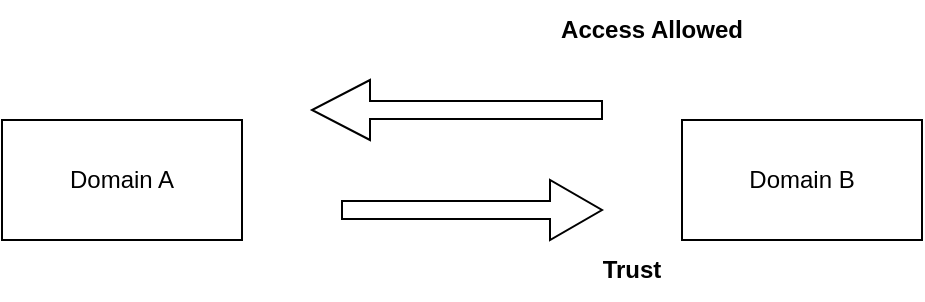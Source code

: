<mxfile>
    <diagram id="-ixM-T9nIY9CSK3nU8n0" name="Page-1">
        <mxGraphModel dx="589" dy="770" grid="1" gridSize="10" guides="1" tooltips="1" connect="1" arrows="1" fold="1" page="1" pageScale="1" pageWidth="1169" pageHeight="827" math="0" shadow="0">
            <root>
                <mxCell id="0"/>
                <mxCell id="1" parent="0"/>
                <mxCell id="2" value="Domain A" style="whiteSpace=wrap;html=1;" parent="1" vertex="1">
                    <mxGeometry x="355" y="310" width="120" height="60" as="geometry"/>
                </mxCell>
                <mxCell id="3" value="Domain B" style="whiteSpace=wrap;html=1;" parent="1" vertex="1">
                    <mxGeometry x="695" y="310" width="120" height="60" as="geometry"/>
                </mxCell>
                <mxCell id="4" value="" style="shape=singleArrow;direction=west;whiteSpace=wrap;html=1;" parent="1" vertex="1">
                    <mxGeometry x="510" y="290" width="145" height="30" as="geometry"/>
                </mxCell>
                <mxCell id="5" value="Access Allowed" style="text;strokeColor=none;align=center;fillColor=none;html=1;verticalAlign=middle;whiteSpace=wrap;rounded=0;fontStyle=1" parent="1" vertex="1">
                    <mxGeometry x="630" y="250" width="100" height="30" as="geometry"/>
                </mxCell>
                <mxCell id="6" value="" style="shape=singleArrow;whiteSpace=wrap;html=1;" parent="1" vertex="1">
                    <mxGeometry x="525" y="340" width="130" height="30" as="geometry"/>
                </mxCell>
                <mxCell id="7" value="Trust" style="text;strokeColor=none;align=center;fillColor=none;html=1;verticalAlign=middle;whiteSpace=wrap;rounded=0;fontStyle=1" parent="1" vertex="1">
                    <mxGeometry x="620" y="370" width="100" height="30" as="geometry"/>
                </mxCell>
            </root>
        </mxGraphModel>
    </diagram>
    <diagram id="6gIiEEJGJO7ZXe-flgda" name="Page-2">
        <mxGraphModel dx="903" dy="770" grid="1" gridSize="10" guides="1" tooltips="1" connect="1" arrows="1" fold="1" page="1" pageScale="1" pageWidth="1169" pageHeight="827" math="0" shadow="0">
            <root>
                <mxCell id="0"/>
                <mxCell id="1" parent="0"/>
                <mxCell id="n6VmCEcvaowkcHhi3lvG-1" value="" style="whiteSpace=wrap;html=1;" vertex="1" parent="1">
                    <mxGeometry x="350" y="170" width="595" height="550" as="geometry"/>
                </mxCell>
                <mxCell id="n6VmCEcvaowkcHhi3lvG-4" style="edgeStyle=none;html=1;entryX=0;entryY=0.5;entryDx=0;entryDy=0;fontSize=22;" edge="1" parent="1" source="n6VmCEcvaowkcHhi3lvG-2" target="n6VmCEcvaowkcHhi3lvG-3">
                    <mxGeometry relative="1" as="geometry"/>
                </mxCell>
                <mxCell id="n6VmCEcvaowkcHhi3lvG-16" style="edgeStyle=orthogonalEdgeStyle;html=1;fontSize=22;curved=1;" edge="1" parent="1" source="n6VmCEcvaowkcHhi3lvG-2" target="n6VmCEcvaowkcHhi3lvG-8">
                    <mxGeometry relative="1" as="geometry"/>
                </mxCell>
                <mxCell id="n6VmCEcvaowkcHhi3lvG-2" value="cdac.lab" style="text;strokeColor=none;align=center;fillColor=none;html=1;verticalAlign=middle;whiteSpace=wrap;rounded=0;fontSize=22;fontStyle=1" vertex="1" parent="1">
                    <mxGeometry x="430" y="240" width="110" height="30" as="geometry"/>
                </mxCell>
                <mxCell id="n6VmCEcvaowkcHhi3lvG-3" value="sunbeam.lab" style="text;strokeColor=none;align=center;fillColor=none;html=1;verticalAlign=middle;whiteSpace=wrap;rounded=0;fontSize=22;fontStyle=1" vertex="1" parent="1">
                    <mxGeometry x="720" y="240" width="160" height="30" as="geometry"/>
                </mxCell>
                <mxCell id="n6VmCEcvaowkcHhi3lvG-5" value="Two-way Trust" style="text;strokeColor=none;align=center;fillColor=none;html=1;verticalAlign=middle;whiteSpace=wrap;rounded=0;fontSize=22;fontStyle=1" vertex="1" parent="1">
                    <mxGeometry x="550" y="210" width="160" height="30" as="geometry"/>
                </mxCell>
                <mxCell id="n6VmCEcvaowkcHhi3lvG-17" style="edgeStyle=orthogonalEdgeStyle;html=1;entryX=0;entryY=0.5;entryDx=0;entryDy=0;fontSize=22;curved=1;" edge="1" parent="1" source="n6VmCEcvaowkcHhi3lvG-8" target="n6VmCEcvaowkcHhi3lvG-12">
                    <mxGeometry relative="1" as="geometry"/>
                </mxCell>
                <mxCell id="n6VmCEcvaowkcHhi3lvG-8" value="Two-way Trust" style="text;strokeColor=none;align=center;fillColor=none;html=1;verticalAlign=middle;whiteSpace=wrap;rounded=0;fontSize=22;fontStyle=1" vertex="1" parent="1">
                    <mxGeometry x="240" y="430" width="190" height="30" as="geometry"/>
                </mxCell>
                <mxCell id="n6VmCEcvaowkcHhi3lvG-10" value="DC" style="whiteSpace=wrap;html=1;fontSize=22;" vertex="1" parent="1">
                    <mxGeometry x="430" y="330" width="120" height="60" as="geometry"/>
                </mxCell>
                <mxCell id="n6VmCEcvaowkcHhi3lvG-11" value="ADC" style="whiteSpace=wrap;html=1;fontSize=22;" vertex="1" parent="1">
                    <mxGeometry x="430" y="430" width="120" height="60" as="geometry"/>
                </mxCell>
                <mxCell id="n6VmCEcvaowkcHhi3lvG-12" value="Client" style="whiteSpace=wrap;html=1;fontSize=22;" vertex="1" parent="1">
                    <mxGeometry x="430" y="540" width="120" height="60" as="geometry"/>
                </mxCell>
                <mxCell id="n6VmCEcvaowkcHhi3lvG-14" value="ADC" style="whiteSpace=wrap;html=1;fontSize=22;" vertex="1" parent="1">
                    <mxGeometry x="740" y="440" width="120" height="60" as="geometry"/>
                </mxCell>
                <mxCell id="n6VmCEcvaowkcHhi3lvG-15" value="DC" style="whiteSpace=wrap;html=1;fontSize=22;" vertex="1" parent="1">
                    <mxGeometry x="740" y="340" width="120" height="60" as="geometry"/>
                </mxCell>
                <mxCell id="n6VmCEcvaowkcHhi3lvG-18" value="Acts.cdac.lab" style="text;strokeColor=none;align=center;fillColor=none;html=1;verticalAlign=middle;whiteSpace=wrap;rounded=0;fontSize=22;fontStyle=1" vertex="1" parent="1">
                    <mxGeometry x="700" y="600" width="160" height="30" as="geometry"/>
                </mxCell>
            </root>
        </mxGraphModel>
    </diagram>
    <diagram id="0HJ9M5H2SsIWUwvBx8mp" name="Page-3">
        <mxGraphModel dx="330" dy="431" grid="1" gridSize="10" guides="1" tooltips="1" connect="1" arrows="1" fold="1" page="1" pageScale="1" pageWidth="1169" pageHeight="827" math="0" shadow="0">
            <root>
                <mxCell id="0"/>
                <mxCell id="1" parent="0"/>
                <mxCell id="EH201-x3yMSiW69vlmZR-9" style="edgeStyle=orthogonalEdgeStyle;curved=1;html=1;fontSize=22;" edge="1" parent="1" source="EH201-x3yMSiW69vlmZR-1">
                    <mxGeometry relative="1" as="geometry">
                        <mxPoint x="570" y="460" as="targetPoint"/>
                    </mxGeometry>
                </mxCell>
                <mxCell id="EH201-x3yMSiW69vlmZR-1" value="Internet" style="ellipse;shape=cloud;whiteSpace=wrap;html=1;fontSize=22;" vertex="1" parent="1">
                    <mxGeometry x="380" y="160" width="380" height="140" as="geometry"/>
                </mxCell>
                <mxCell id="EH201-x3yMSiW69vlmZR-6" style="edgeStyle=orthogonalEdgeStyle;curved=1;html=1;entryX=0.306;entryY=0.138;entryDx=0;entryDy=0;entryPerimeter=0;fontSize=22;" edge="1" parent="1" source="EH201-x3yMSiW69vlmZR-4" target="EH201-x3yMSiW69vlmZR-1">
                    <mxGeometry relative="1" as="geometry"/>
                </mxCell>
                <mxCell id="EH201-x3yMSiW69vlmZR-4" value="ISP" style="whiteSpace=wrap;html=1;fontSize=22;" vertex="1" parent="1">
                    <mxGeometry x="210" y="210" width="120" height="60" as="geometry"/>
                </mxCell>
                <mxCell id="EH201-x3yMSiW69vlmZR-7" style="edgeStyle=orthogonalEdgeStyle;curved=1;html=1;entryX=0.717;entryY=0.148;entryDx=0;entryDy=0;entryPerimeter=0;fontSize=22;" edge="1" parent="1" source="EH201-x3yMSiW69vlmZR-5" target="EH201-x3yMSiW69vlmZR-1">
                    <mxGeometry relative="1" as="geometry"/>
                </mxCell>
                <mxCell id="EH201-x3yMSiW69vlmZR-5" value="US ISP" style="whiteSpace=wrap;html=1;fontSize=22;" vertex="1" parent="1">
                    <mxGeometry x="850" y="200" width="120" height="60" as="geometry"/>
                </mxCell>
                <mxCell id="EH201-x3yMSiW69vlmZR-12" style="edgeStyle=orthogonalEdgeStyle;curved=1;html=1;fontSize=22;" edge="1" parent="1" source="EH201-x3yMSiW69vlmZR-10">
                    <mxGeometry relative="1" as="geometry">
                        <mxPoint x="580" y="640" as="targetPoint"/>
                    </mxGeometry>
                </mxCell>
                <mxCell id="EH201-x3yMSiW69vlmZR-10" value="Root Servers" style="whiteSpace=wrap;html=1;fontSize=22;" vertex="1" parent="1">
                    <mxGeometry x="520" y="480" width="120" height="60" as="geometry"/>
                </mxCell>
                <mxCell id="EH201-x3yMSiW69vlmZR-11" value="TLD Servers" style="whiteSpace=wrap;html=1;fontSize=22;" vertex="1" parent="1">
                    <mxGeometry x="520" y="650" width="120" height="60" as="geometry"/>
                </mxCell>
            </root>
        </mxGraphModel>
    </diagram>
</mxfile>